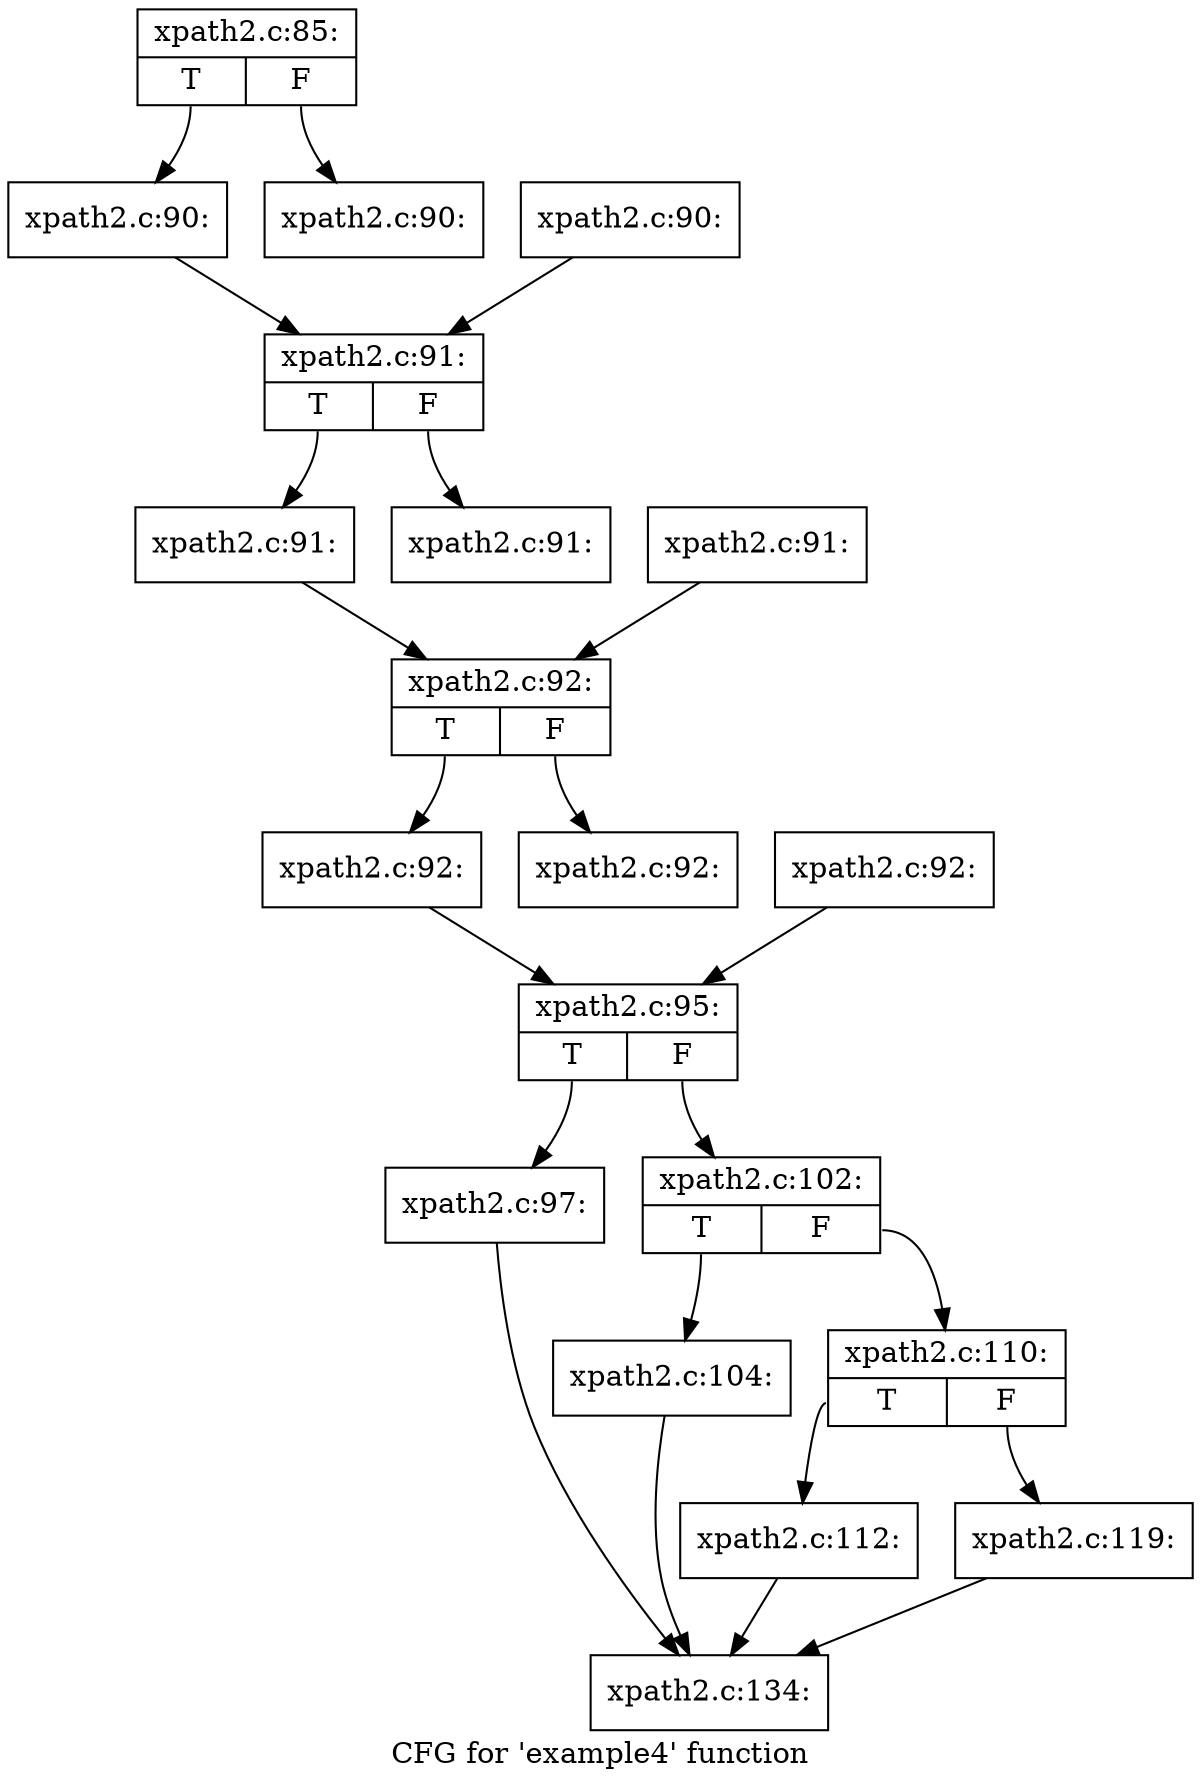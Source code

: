 digraph "CFG for 'example4' function" {
	label="CFG for 'example4' function";

	Node0x4b04280 [shape=record,label="{xpath2.c:85:|{<s0>T|<s1>F}}"];
	Node0x4b04280:s0 -> Node0x4b24a30;
	Node0x4b04280:s1 -> Node0x4b24a80;
	Node0x4b24a30 [shape=record,label="{xpath2.c:90:}"];
	Node0x4b24a30 -> Node0x4b24ad0;
	Node0x4b24a80 [shape=record,label="{xpath2.c:90:}"];
	Node0x4b251d0 [shape=record,label="{xpath2.c:90:}"];
	Node0x4b251d0 -> Node0x4b24ad0;
	Node0x4b24ad0 [shape=record,label="{xpath2.c:91:|{<s0>T|<s1>F}}"];
	Node0x4b24ad0:s0 -> Node0x4b25280;
	Node0x4b24ad0:s1 -> Node0x4b252d0;
	Node0x4b25280 [shape=record,label="{xpath2.c:91:}"];
	Node0x4b25280 -> Node0x4b25320;
	Node0x4b252d0 [shape=record,label="{xpath2.c:91:}"];
	Node0x48a9200 [shape=record,label="{xpath2.c:91:}"];
	Node0x48a9200 -> Node0x4b25320;
	Node0x4b25320 [shape=record,label="{xpath2.c:92:|{<s0>T|<s1>F}}"];
	Node0x4b25320:s0 -> Node0x48a92b0;
	Node0x4b25320:s1 -> Node0x48a9300;
	Node0x48a92b0 [shape=record,label="{xpath2.c:92:}"];
	Node0x48a92b0 -> Node0x48a9350;
	Node0x48a9300 [shape=record,label="{xpath2.c:92:}"];
	Node0x4b26280 [shape=record,label="{xpath2.c:92:}"];
	Node0x4b26280 -> Node0x48a9350;
	Node0x48a9350 [shape=record,label="{xpath2.c:95:|{<s0>T|<s1>F}}"];
	Node0x48a9350:s0 -> Node0x4b26c10;
	Node0x48a9350:s1 -> Node0x4b26fa0;
	Node0x4b26c10 [shape=record,label="{xpath2.c:97:}"];
	Node0x4b26c10 -> Node0x4b04700;
	Node0x4b26fa0 [shape=record,label="{xpath2.c:102:|{<s0>T|<s1>F}}"];
	Node0x4b26fa0:s0 -> Node0x4b27e70;
	Node0x4b26fa0:s1 -> Node0x4b28200;
	Node0x4b27e70 [shape=record,label="{xpath2.c:104:}"];
	Node0x4b27e70 -> Node0x4b04700;
	Node0x4b28200 [shape=record,label="{xpath2.c:110:|{<s0>T|<s1>F}}"];
	Node0x4b28200:s0 -> Node0x4b28a60;
	Node0x4b28200:s1 -> Node0x4b29390;
	Node0x4b28a60 [shape=record,label="{xpath2.c:112:}"];
	Node0x4b28a60 -> Node0x4b04700;
	Node0x4b29390 [shape=record,label="{xpath2.c:119:}"];
	Node0x4b29390 -> Node0x4b04700;
	Node0x4b04700 [shape=record,label="{xpath2.c:134:}"];
}
